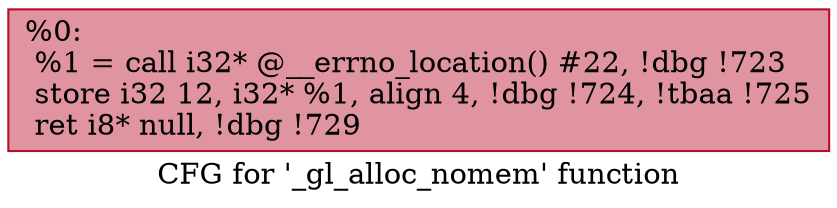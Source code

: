 digraph "CFG for '_gl_alloc_nomem' function" {
	label="CFG for '_gl_alloc_nomem' function";

	Node0x1184370 [shape=record,color="#b70d28ff", style=filled, fillcolor="#b70d2870",label="{%0:\l  %1 = call i32* @__errno_location() #22, !dbg !723\l  store i32 12, i32* %1, align 4, !dbg !724, !tbaa !725\l  ret i8* null, !dbg !729\l}"];
}
